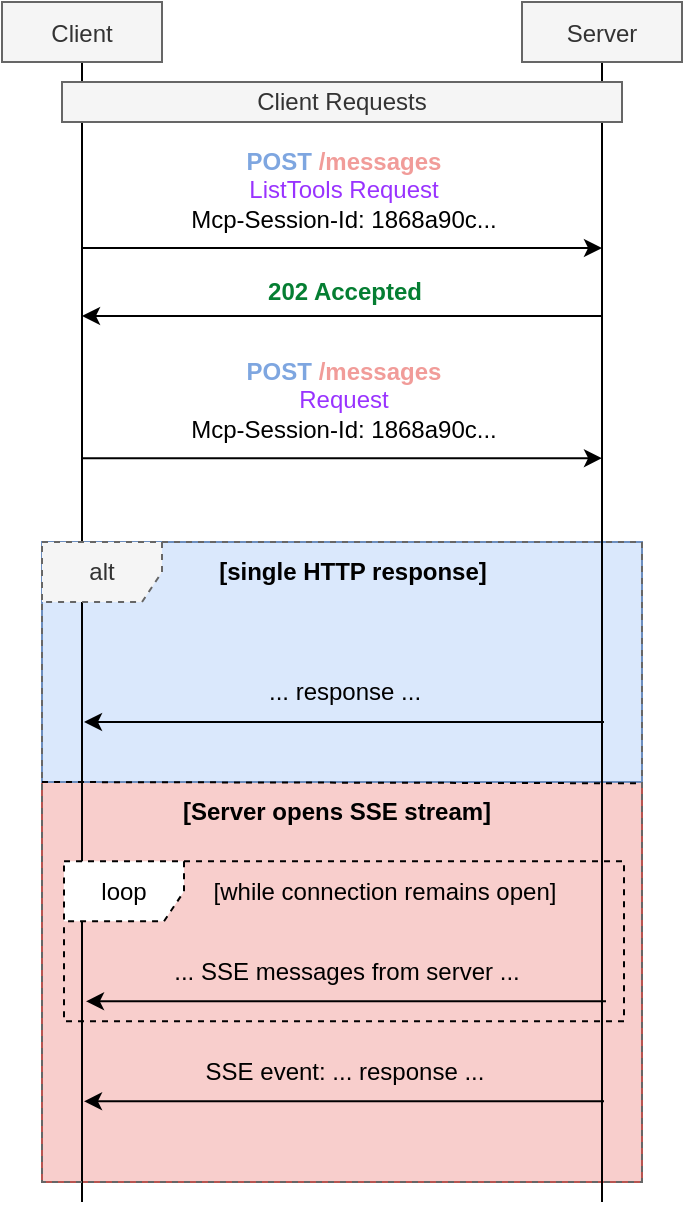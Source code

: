 <mxfile version="26.2.2">
  <diagram name="Page-1" id="123456">
    <mxGraphModel dx="816" dy="622" grid="1" gridSize="10" guides="1" tooltips="1" connect="1" arrows="1" fold="1" page="1" pageScale="1" pageWidth="827" pageHeight="1169" math="0" shadow="0">
      <root>
        <mxCell id="0" />
        <mxCell id="1" parent="0" />
        <mxCell id="bvsU6awOQzSfe4YdC9JR-65" value="" style="rounded=0;whiteSpace=wrap;html=1;fillColor=#f8cecc;strokeColor=#b85450;" vertex="1" parent="1">
          <mxGeometry x="250" y="430" width="300" height="200" as="geometry" />
        </mxCell>
        <mxCell id="bvsU6awOQzSfe4YdC9JR-63" value="" style="rounded=0;whiteSpace=wrap;html=1;fillColor=#dae8fc;strokeColor=#6c8ebf;" vertex="1" parent="1">
          <mxGeometry x="250" y="310" width="300" height="120" as="geometry" />
        </mxCell>
        <mxCell id="bvsU6awOQzSfe4YdC9JR-38" style="edgeStyle=orthogonalEdgeStyle;rounded=0;orthogonalLoop=1;jettySize=auto;html=1;endArrow=none;endFill=1;startFill=0;" edge="1" parent="1" source="bvsU6awOQzSfe4YdC9JR-39">
          <mxGeometry relative="1" as="geometry">
            <mxPoint x="270" y="640" as="targetPoint" />
          </mxGeometry>
        </mxCell>
        <mxCell id="bvsU6awOQzSfe4YdC9JR-39" value="Client" style="shape=rectangle;fillColor=#f5f5f5;fontColor=#333333;strokeColor=#666666;" vertex="1" parent="1">
          <mxGeometry x="230" y="40" width="80" height="30" as="geometry" />
        </mxCell>
        <mxCell id="bvsU6awOQzSfe4YdC9JR-40" style="edgeStyle=orthogonalEdgeStyle;rounded=0;orthogonalLoop=1;jettySize=auto;html=1;endArrow=none;startFill=0;" edge="1" parent="1" source="bvsU6awOQzSfe4YdC9JR-41">
          <mxGeometry relative="1" as="geometry">
            <mxPoint x="530" y="640" as="targetPoint" />
          </mxGeometry>
        </mxCell>
        <mxCell id="bvsU6awOQzSfe4YdC9JR-41" value="Server" style="shape=rectangle;fillColor=#f5f5f5;fontColor=#333333;strokeColor=#666666;" vertex="1" parent="1">
          <mxGeometry x="490" y="40" width="80" height="30" as="geometry" />
        </mxCell>
        <mxCell id="bvsU6awOQzSfe4YdC9JR-42" value="Client Requests" style="rounded=0;whiteSpace=wrap;html=1;fillColor=#f5f5f5;fontColor=#333333;strokeColor=#666666;" vertex="1" parent="1">
          <mxGeometry x="260" y="80" width="280" height="20" as="geometry" />
        </mxCell>
        <mxCell id="bvsU6awOQzSfe4YdC9JR-43" value="" style="endArrow=classic;html=1;rounded=0;" edge="1" parent="1">
          <mxGeometry width="50" height="50" relative="1" as="geometry">
            <mxPoint x="270" y="163" as="sourcePoint" />
            <mxPoint x="530" y="163" as="targetPoint" />
          </mxGeometry>
        </mxCell>
        <mxCell id="bvsU6awOQzSfe4YdC9JR-44" value="&lt;span style=&quot;font-family: Helvetica; font-size: 12px; font-style: normal; font-variant-ligatures: normal; font-variant-caps: normal; letter-spacing: normal; orphans: 2; text-indent: 0px; text-transform: none; widows: 2; word-spacing: 0px; -webkit-text-stroke-width: 0px; white-space: normal; text-decoration-thickness: initial; text-decoration-style: initial; text-decoration-color: initial; float: none; display: inline !important;&quot;&gt;&lt;font style=&quot;color: rgb(126, 166, 224);&quot;&gt;&lt;b style=&quot;&quot;&gt;POST&lt;/b&gt;&lt;/font&gt;&lt;/span&gt;&lt;span style=&quot;color: rgb(0, 0, 0); font-family: Helvetica; font-size: 12px; font-style: normal; font-variant-ligatures: normal; font-variant-caps: normal; font-weight: 400; letter-spacing: normal; orphans: 2; text-indent: 0px; text-transform: none; widows: 2; word-spacing: 0px; -webkit-text-stroke-width: 0px; white-space: normal; text-decoration-thickness: initial; text-decoration-style: initial; text-decoration-color: initial; float: none; display: inline !important;&quot;&gt; &lt;/span&gt;&lt;span style=&quot;font-family: Helvetica; font-size: 12px; font-style: normal; font-variant-ligatures: normal; font-variant-caps: normal; letter-spacing: normal; orphans: 2; text-indent: 0px; text-transform: none; widows: 2; word-spacing: 0px; -webkit-text-stroke-width: 0px; white-space: normal; text-decoration-thickness: initial; text-decoration-style: initial; text-decoration-color: initial; float: none; display: inline !important;&quot;&gt;&lt;font style=&quot;color: rgb(241, 156, 153);&quot;&gt;&lt;b style=&quot;&quot;&gt;/messages&lt;/b&gt;&lt;/font&gt;&lt;/span&gt;&lt;div&gt;&lt;span style=&quot;background-color: transparent;&quot;&gt;&lt;font style=&quot;color: rgb(153, 51, 255);&quot;&gt;ListTools Request&lt;/font&gt;&lt;/span&gt;&lt;/div&gt;&lt;div&gt;Mcp-Session-Id: 1868a90c...&lt;span style=&quot;background-color: transparent;&quot;&gt;&lt;/span&gt;&lt;/div&gt;" style="text;whiteSpace=wrap;html=1;fillColor=none;align=center;" vertex="1" parent="1">
          <mxGeometry x="322" y="106" width="158" height="50" as="geometry" />
        </mxCell>
        <mxCell id="bvsU6awOQzSfe4YdC9JR-45" value="" style="endArrow=classic;html=1;rounded=0;" edge="1" parent="1">
          <mxGeometry width="50" height="50" relative="1" as="geometry">
            <mxPoint x="530" y="197" as="sourcePoint" />
            <mxPoint x="270" y="197" as="targetPoint" />
          </mxGeometry>
        </mxCell>
        <mxCell id="bvsU6awOQzSfe4YdC9JR-46" value="&lt;font style=&quot;color: light-dark(rgb(5, 126, 50), rgb(58, 117, 107));&quot;&gt;&lt;b&gt;202 Accepted&lt;/b&gt;&lt;/font&gt;" style="text;html=1;align=center;verticalAlign=middle;resizable=0;points=[];autosize=1;strokeColor=none;fillColor=none;" vertex="1" parent="1">
          <mxGeometry x="351" y="170" width="100" height="30" as="geometry" />
        </mxCell>
        <mxCell id="bvsU6awOQzSfe4YdC9JR-48" value="" style="endArrow=classic;html=1;rounded=0;" edge="1" parent="1">
          <mxGeometry width="50" height="50" relative="1" as="geometry">
            <mxPoint x="270" y="268.08" as="sourcePoint" />
            <mxPoint x="530" y="268.08" as="targetPoint" />
          </mxGeometry>
        </mxCell>
        <mxCell id="bvsU6awOQzSfe4YdC9JR-49" value="&lt;span style=&quot;font-family: Helvetica; font-size: 12px; font-style: normal; font-variant-ligatures: normal; font-variant-caps: normal; letter-spacing: normal; orphans: 2; text-indent: 0px; text-transform: none; widows: 2; word-spacing: 0px; -webkit-text-stroke-width: 0px; white-space: normal; text-decoration-thickness: initial; text-decoration-style: initial; text-decoration-color: initial; float: none; display: inline !important;&quot;&gt;&lt;font style=&quot;color: rgb(126, 166, 224);&quot;&gt;&lt;b style=&quot;&quot;&gt;POST&lt;/b&gt;&lt;/font&gt;&lt;/span&gt;&lt;span style=&quot;color: rgb(0, 0, 0); font-family: Helvetica; font-size: 12px; font-style: normal; font-variant-ligatures: normal; font-variant-caps: normal; font-weight: 400; letter-spacing: normal; orphans: 2; text-indent: 0px; text-transform: none; widows: 2; word-spacing: 0px; -webkit-text-stroke-width: 0px; white-space: normal; text-decoration-thickness: initial; text-decoration-style: initial; text-decoration-color: initial; float: none; display: inline !important;&quot;&gt; &lt;/span&gt;&lt;span style=&quot;font-family: Helvetica; font-size: 12px; font-style: normal; font-variant-ligatures: normal; font-variant-caps: normal; letter-spacing: normal; orphans: 2; text-indent: 0px; text-transform: none; widows: 2; word-spacing: 0px; -webkit-text-stroke-width: 0px; white-space: normal; text-decoration-thickness: initial; text-decoration-style: initial; text-decoration-color: initial; float: none; display: inline !important;&quot;&gt;&lt;font style=&quot;color: rgb(241, 156, 153);&quot;&gt;&lt;b style=&quot;&quot;&gt;/messages&lt;/b&gt;&lt;/font&gt;&lt;/span&gt;&lt;div&gt;&lt;span style=&quot;background-color: transparent;&quot;&gt;&lt;font style=&quot;color: rgb(153, 51, 255);&quot;&gt;Request&lt;/font&gt;&lt;/span&gt;&lt;/div&gt;&lt;div&gt;Mcp-Session-Id: 1868a90c...&lt;span style=&quot;background-color: transparent;&quot;&gt;&lt;/span&gt;&lt;/div&gt;" style="text;whiteSpace=wrap;html=1;fillColor=none;align=center;" vertex="1" parent="1">
          <mxGeometry x="322" y="211.08" width="158" height="50" as="geometry" />
        </mxCell>
        <mxCell id="bvsU6awOQzSfe4YdC9JR-50" value="&lt;font style=&quot;color: rgb(0, 0, 0);&quot;&gt;&lt;b&gt;[single HTTP response]&lt;/b&gt;&lt;/font&gt;" style="text;html=1;align=center;verticalAlign=middle;resizable=0;points=[];autosize=1;strokeColor=none;fillColor=none;" vertex="1" parent="1">
          <mxGeometry x="325" y="310" width="160" height="30" as="geometry" />
        </mxCell>
        <mxCell id="bvsU6awOQzSfe4YdC9JR-51" value="... response ..." style="text;html=1;align=center;verticalAlign=middle;resizable=0;points=[];autosize=1;strokeColor=none;fillColor=none;" vertex="1" parent="1">
          <mxGeometry x="351" y="370" width="100" height="30" as="geometry" />
        </mxCell>
        <mxCell id="bvsU6awOQzSfe4YdC9JR-52" value="" style="endArrow=classic;html=1;rounded=0;" edge="1" parent="1">
          <mxGeometry width="50" height="50" relative="1" as="geometry">
            <mxPoint x="531" y="400" as="sourcePoint" />
            <mxPoint x="271" y="400" as="targetPoint" />
          </mxGeometry>
        </mxCell>
        <mxCell id="bvsU6awOQzSfe4YdC9JR-53" value="[while connection remains open]" style="text;html=1;align=center;verticalAlign=middle;resizable=0;points=[];autosize=1;strokeColor=none;fillColor=none;" vertex="1" parent="1">
          <mxGeometry x="326" y="469.67" width="190" height="30" as="geometry" />
        </mxCell>
        <mxCell id="bvsU6awOQzSfe4YdC9JR-54" value="loop" style="shape=umlFrame;whiteSpace=wrap;html=1;pointerEvents=0;dashed=1;" vertex="1" parent="1">
          <mxGeometry x="261" y="469.67" width="280" height="80" as="geometry" />
        </mxCell>
        <mxCell id="bvsU6awOQzSfe4YdC9JR-55" value="... SSE messages from server ..." style="text;html=1;align=center;verticalAlign=middle;resizable=0;points=[];autosize=1;strokeColor=none;fillColor=none;" vertex="1" parent="1">
          <mxGeometry x="302" y="509.67" width="200" height="30" as="geometry" />
        </mxCell>
        <mxCell id="bvsU6awOQzSfe4YdC9JR-56" value="" style="endArrow=classic;html=1;rounded=0;" edge="1" parent="1">
          <mxGeometry width="50" height="50" relative="1" as="geometry">
            <mxPoint x="532" y="539.67" as="sourcePoint" />
            <mxPoint x="272" y="539.67" as="targetPoint" />
          </mxGeometry>
        </mxCell>
        <mxCell id="bvsU6awOQzSfe4YdC9JR-57" value="SSE event: ... response ..." style="text;html=1;align=center;verticalAlign=middle;resizable=0;points=[];autosize=1;strokeColor=none;fillColor=none;" vertex="1" parent="1">
          <mxGeometry x="321" y="559.67" width="160" height="30" as="geometry" />
        </mxCell>
        <mxCell id="bvsU6awOQzSfe4YdC9JR-58" value="" style="endArrow=classic;html=1;rounded=0;" edge="1" parent="1">
          <mxGeometry width="50" height="50" relative="1" as="geometry">
            <mxPoint x="531" y="589.67" as="sourcePoint" />
            <mxPoint x="271" y="589.67" as="targetPoint" />
          </mxGeometry>
        </mxCell>
        <mxCell id="bvsU6awOQzSfe4YdC9JR-59" value="alt" style="shape=umlFrame;whiteSpace=wrap;html=1;pointerEvents=0;dashed=1;fillColor=#f5f5f5;fontColor=#333333;strokeColor=#666666;" vertex="1" parent="1">
          <mxGeometry x="250" y="310" width="300" height="320" as="geometry" />
        </mxCell>
        <mxCell id="bvsU6awOQzSfe4YdC9JR-61" value="" style="endArrow=none;html=1;rounded=0;endFill=1;startFill=0;dashed=1;entryX=0.998;entryY=0.377;entryDx=0;entryDy=0;entryPerimeter=0;" edge="1" parent="1" target="bvsU6awOQzSfe4YdC9JR-59">
          <mxGeometry width="50" height="50" relative="1" as="geometry">
            <mxPoint x="250" y="430.0" as="sourcePoint" />
            <mxPoint x="510" y="430.0" as="targetPoint" />
          </mxGeometry>
        </mxCell>
        <mxCell id="bvsU6awOQzSfe4YdC9JR-62" value="&lt;b&gt;[Server opens SSE stream]&lt;/b&gt;" style="text;html=1;align=center;verticalAlign=middle;resizable=0;points=[];autosize=1;strokeColor=none;fillColor=none;" vertex="1" parent="1">
          <mxGeometry x="307" y="430" width="180" height="30" as="geometry" />
        </mxCell>
      </root>
    </mxGraphModel>
  </diagram>
</mxfile>
